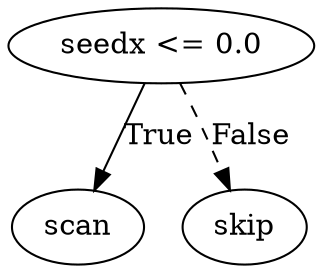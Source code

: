digraph {
0 [label="seedx <= 0.0"];
1 [label="scan"];
0 -> 1 [label="True"];
2 [label="skip"];
0 -> 2 [style="dashed", label="False"];

}